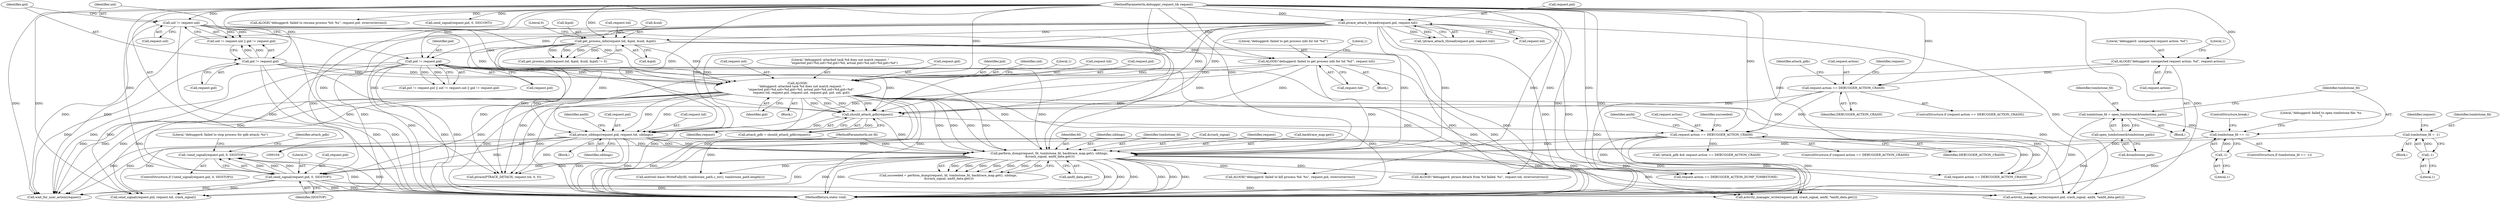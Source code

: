 digraph "0_Android_d7603583f90c2bc6074a4ee2886bd28082d7c65b_1@API" {
"1000335" [label="(Call,!send_signal(request.pid, 0, SIGSTOP))"];
"1000336" [label="(Call,send_signal(request.pid, 0, SIGSTOP))"];
"1000198" [label="(Call,pid != request.pid)"];
"1000151" [label="(Call,ptrace_attach_thread(request.pid, request.tid))"];
"1000106" [label="(MethodParameterIn,debugger_request_t& request)"];
"1000304" [label="(Call,perform_dump(request, fd, tombstone_fd, backtrace_map.get(), siblings,\n &crash_signal, amfd_data.get()))"];
"1000177" [label="(Call,get_process_info(request.tid, &pid, &uid, &gid))"];
"1000215" [label="(Call,ALOGE(\n        \"debuggerd: attached task %d does not match request: \"\n        \"expected pid=%d,uid=%d,gid=%d, actual pid=%d,uid=%d,gid=%d\",\n        request.tid, request.pid, request.uid, request.gid, pid, uid, gid))"];
"1000189" [label="(Call,ALOGE(\"debuggerd: failed to get process info for tid '%d'\", request.tid))"];
"1000204" [label="(Call,uid != request.uid)"];
"1000209" [label="(Call,gid != request.gid)"];
"1000257" [label="(Call,ptrace_siblings(request.pid, request.tid, siblings))"];
"1000237" [label="(Call,should_attach_gdb(request))"];
"1000166" [label="(Call,request.action == DEBUGGER_ACTION_CRASH)"];
"1000142" [label="(Call,ALOGE(\"debuggerd: unexpected request action: %d\", request.action))"];
"1000277" [label="(Call,request.action == DEBUGGER_ACTION_CRASH)"];
"1000105" [label="(MethodParameterIn,int fd)"];
"1000127" [label="(Call,tombstone_fd == -1)"];
"1000121" [label="(Call,tombstone_fd = open_tombstone(&tombstone_path))"];
"1000123" [label="(Call,open_tombstone(&tombstone_path))"];
"1000129" [label="(Call,-1)"];
"1000110" [label="(Call,tombstone_fd = -1)"];
"1000112" [label="(Call,-1)"];
"1000150" [label="(Call,!ptrace_attach_thread(request.pid, request.tid))"];
"1000116" [label="(Identifier,request)"];
"1000191" [label="(Call,request.tid)"];
"1000257" [label="(Call,ptrace_siblings(request.pid, request.tid, siblings))"];
"1000176" [label="(Call,get_process_info(request.tid, &pid, &uid, &gid) != 0)"];
"1000199" [label="(Identifier,pid)"];
"1000179" [label="(Identifier,request)"];
"1000107" [label="(Block,)"];
"1000229" [label="(Identifier,pid)"];
"1000437" [label="(Call,ALOGE(\"debuggerd: failed to resume process %d: %s\", request.pid, strerror(errno)))"];
"1000165" [label="(ControlStructure,if (request.action == DEBUGGER_ACTION_CRASH))"];
"1000143" [label="(Literal,\"debuggerd: unexpected request action: %d\")"];
"1000281" [label="(Identifier,DEBUGGER_ACTION_CRASH)"];
"1000304" [label="(Call,perform_dump(request, fd, tombstone_fd, backtrace_map.get(), siblings,\n &crash_signal, amfd_data.get()))"];
"1000391" [label="(Call,request.action == DEBUGGER_ACTION_CRASH)"];
"1000312" [label="(Call,amfd_data.get())"];
"1000230" [label="(Identifier,uid)"];
"1000278" [label="(Call,request.action)"];
"1000344" [label="(Literal,\"debuggerd: failed to stop process for gdb attach: %s\")"];
"1000327" [label="(Call,android::base::WriteFully(fd, tombstone_path.c_str(), tombstone_path.length()))"];
"1000183" [label="(Call,&uid)"];
"1000118" [label="(Block,)"];
"1000306" [label="(Identifier,fd)"];
"1000123" [label="(Call,open_tombstone(&tombstone_path))"];
"1000185" [label="(Call,&gid)"];
"1000166" [label="(Call,request.action == DEBUGGER_ACTION_CRASH)"];
"1000430" [label="(Call,send_signal(request.pid, 0, SIGCONT))"];
"1000340" [label="(Literal,0)"];
"1000373" [label="(Call,ALOGE(\"debuggerd: ptrace detach from %d failed: %s\", request.tid, strerror(errno)))"];
"1000288" [label="(Identifier,succeeded)"];
"1000261" [label="(Call,request.tid)"];
"1000142" [label="(Call,ALOGE(\"debuggerd: unexpected request action: %d\", request.action))"];
"1000127" [label="(Call,tombstone_fd == -1)"];
"1000177" [label="(Call,get_process_info(request.tid, &pid, &uid, &gid))"];
"1000277" [label="(Call,request.action == DEBUGGER_ACTION_CRASH)"];
"1000203" [label="(Call,uid != request.uid || gid != request.gid)"];
"1000211" [label="(Call,request.gid)"];
"1000148" [label="(Literal,1)"];
"1000170" [label="(Identifier,DEBUGGER_ACTION_CRASH)"];
"1000236" [label="(Identifier,attach_gdb)"];
"1000418" [label="(Call,wait_for_user_action(request))"];
"1000309" [label="(Identifier,siblings)"];
"1000364" [label="(Call,ptrace(PTRACE_DETACH, request.tid, 0, 0))"];
"1000205" [label="(Identifier,uid)"];
"1000167" [label="(Call,request.action)"];
"1000307" [label="(Identifier,tombstone_fd)"];
"1000190" [label="(Literal,\"debuggerd: failed to get process info for tid '%d'\")"];
"1000233" [label="(Literal,1)"];
"1000399" [label="(Call,send_signal(request.pid, request.tid, crash_signal))"];
"1000284" [label="(Identifier,amfd)"];
"1000151" [label="(Call,ptrace_attach_thread(request.pid, request.tid))"];
"1000126" [label="(ControlStructure,if (tombstone_fd == -1))"];
"1000235" [label="(Call,attach_gdb = should_attach_gdb(request))"];
"1000237" [label="(Call,should_attach_gdb(request))"];
"1000231" [label="(Identifier,gid)"];
"1000217" [label="(Call,request.tid)"];
"1000354" [label="(Call,activity_manager_write(request.pid, crash_signal, amfd, *amfd_data.get()))"];
"1000268" [label="(Identifier,amfd)"];
"1000138" [label="(ControlStructure,break;)"];
"1000129" [label="(Call,-1)"];
"1000128" [label="(Identifier,tombstone_fd)"];
"1000352" [label="(Identifier,attach_gdb)"];
"1000302" [label="(Call,succeeded = perform_dump(request, fd, tombstone_fd, backtrace_map.get(), siblings,\n &crash_signal, amfd_data.get()))"];
"1000111" [label="(Identifier,tombstone_fd)"];
"1000187" [label="(Literal,0)"];
"1000215" [label="(Call,ALOGE(\n        \"debuggerd: attached task %d does not match request: \"\n        \"expected pid=%d,uid=%d,gid=%d, actual pid=%d,uid=%d,gid=%d\",\n        request.tid, request.pid, request.uid, request.gid, pid, uid, gid))"];
"1000317" [label="(Call,request.action == DEBUGGER_ACTION_DUMP_TOMBSTONE)"];
"1000122" [label="(Identifier,tombstone_fd)"];
"1000130" [label="(Literal,1)"];
"1000189" [label="(Call,ALOGE(\"debuggerd: failed to get process info for tid '%d'\", request.tid))"];
"1000209" [label="(Call,gid != request.gid)"];
"1000256" [label="(Block,)"];
"1000450" [label="(MethodReturn,static void)"];
"1000188" [label="(Block,)"];
"1000200" [label="(Call,request.pid)"];
"1000181" [label="(Call,&pid)"];
"1000264" [label="(Identifier,siblings)"];
"1000206" [label="(Call,request.uid)"];
"1000121" [label="(Call,tombstone_fd = open_tombstone(&tombstone_path))"];
"1000310" [label="(Call,&crash_signal)"];
"1000110" [label="(Call,tombstone_fd = -1)"];
"1000195" [label="(Literal,1)"];
"1000112" [label="(Call,-1)"];
"1000220" [label="(Call,request.pid)"];
"1000223" [label="(Call,request.uid)"];
"1000144" [label="(Call,request.action)"];
"1000388" [label="(Call,!attach_gdb && request.action == DEBUGGER_ACTION_CRASH)"];
"1000124" [label="(Call,&tombstone_path)"];
"1000198" [label="(Call,pid != request.pid)"];
"1000197" [label="(Call,pid != request.pid || uid != request.uid || gid != request.gid)"];
"1000155" [label="(Call,request.tid)"];
"1000204" [label="(Call,uid != request.uid)"];
"1000214" [label="(Block,)"];
"1000216" [label="(Literal,\"debuggerd: attached task %d does not match request: \"\n        \"expected pid=%d,uid=%d,gid=%d, actual pid=%d,uid=%d,gid=%d\")"];
"1000334" [label="(ControlStructure,if (!send_signal(request.pid, 0, SIGSTOP)))"];
"1000210" [label="(Identifier,gid)"];
"1000258" [label="(Call,request.pid)"];
"1000133" [label="(Literal,\"debuggerd: failed to open tombstone file: %s\n\")"];
"1000305" [label="(Identifier,request)"];
"1000178" [label="(Call,request.tid)"];
"1000341" [label="(Identifier,SIGSTOP)"];
"1000113" [label="(Literal,1)"];
"1000238" [label="(Identifier,request)"];
"1000408" [label="(Call,ALOGE(\"debuggerd: failed to kill process %d: %s\", request.pid, strerror(errno)))"];
"1000335" [label="(Call,!send_signal(request.pid, 0, SIGSTOP))"];
"1000337" [label="(Call,request.pid)"];
"1000308" [label="(Call,backtrace_map.get())"];
"1000105" [label="(MethodParameterIn,int fd)"];
"1000152" [label="(Call,request.pid)"];
"1000336" [label="(Call,send_signal(request.pid, 0, SIGSTOP))"];
"1000106" [label="(MethodParameterIn,debugger_request_t& request)"];
"1000276" [label="(ControlStructure,if (request.action == DEBUGGER_ACTION_CRASH))"];
"1000226" [label="(Call,request.gid)"];
"1000420" [label="(Call,activity_manager_write(request.pid, crash_signal, amfd, *amfd_data.get()))"];
"1000335" -> "1000334"  [label="AST: "];
"1000335" -> "1000336"  [label="CFG: "];
"1000336" -> "1000335"  [label="AST: "];
"1000344" -> "1000335"  [label="CFG: "];
"1000352" -> "1000335"  [label="CFG: "];
"1000335" -> "1000450"  [label="DDG: "];
"1000335" -> "1000450"  [label="DDG: "];
"1000336" -> "1000335"  [label="DDG: "];
"1000336" -> "1000335"  [label="DDG: "];
"1000336" -> "1000335"  [label="DDG: "];
"1000336" -> "1000341"  [label="CFG: "];
"1000337" -> "1000336"  [label="AST: "];
"1000340" -> "1000336"  [label="AST: "];
"1000341" -> "1000336"  [label="AST: "];
"1000336" -> "1000450"  [label="DDG: "];
"1000336" -> "1000450"  [label="DDG: "];
"1000198" -> "1000336"  [label="DDG: "];
"1000304" -> "1000336"  [label="DDG: "];
"1000151" -> "1000336"  [label="DDG: "];
"1000257" -> "1000336"  [label="DDG: "];
"1000215" -> "1000336"  [label="DDG: "];
"1000106" -> "1000336"  [label="DDG: "];
"1000336" -> "1000354"  [label="DDG: "];
"1000336" -> "1000399"  [label="DDG: "];
"1000336" -> "1000418"  [label="DDG: "];
"1000336" -> "1000420"  [label="DDG: "];
"1000198" -> "1000197"  [label="AST: "];
"1000198" -> "1000200"  [label="CFG: "];
"1000199" -> "1000198"  [label="AST: "];
"1000200" -> "1000198"  [label="AST: "];
"1000205" -> "1000198"  [label="CFG: "];
"1000197" -> "1000198"  [label="CFG: "];
"1000198" -> "1000450"  [label="DDG: "];
"1000198" -> "1000450"  [label="DDG: "];
"1000198" -> "1000197"  [label="DDG: "];
"1000198" -> "1000197"  [label="DDG: "];
"1000151" -> "1000198"  [label="DDG: "];
"1000106" -> "1000198"  [label="DDG: "];
"1000198" -> "1000215"  [label="DDG: "];
"1000198" -> "1000215"  [label="DDG: "];
"1000198" -> "1000237"  [label="DDG: "];
"1000198" -> "1000257"  [label="DDG: "];
"1000198" -> "1000304"  [label="DDG: "];
"1000198" -> "1000354"  [label="DDG: "];
"1000198" -> "1000399"  [label="DDG: "];
"1000198" -> "1000418"  [label="DDG: "];
"1000198" -> "1000420"  [label="DDG: "];
"1000151" -> "1000150"  [label="AST: "];
"1000151" -> "1000155"  [label="CFG: "];
"1000152" -> "1000151"  [label="AST: "];
"1000155" -> "1000151"  [label="AST: "];
"1000150" -> "1000151"  [label="CFG: "];
"1000151" -> "1000450"  [label="DDG: "];
"1000151" -> "1000150"  [label="DDG: "];
"1000151" -> "1000150"  [label="DDG: "];
"1000106" -> "1000151"  [label="DDG: "];
"1000151" -> "1000177"  [label="DDG: "];
"1000151" -> "1000237"  [label="DDG: "];
"1000151" -> "1000237"  [label="DDG: "];
"1000151" -> "1000257"  [label="DDG: "];
"1000151" -> "1000257"  [label="DDG: "];
"1000151" -> "1000304"  [label="DDG: "];
"1000151" -> "1000304"  [label="DDG: "];
"1000151" -> "1000354"  [label="DDG: "];
"1000151" -> "1000364"  [label="DDG: "];
"1000151" -> "1000399"  [label="DDG: "];
"1000151" -> "1000418"  [label="DDG: "];
"1000151" -> "1000420"  [label="DDG: "];
"1000106" -> "1000104"  [label="AST: "];
"1000106" -> "1000450"  [label="DDG: "];
"1000106" -> "1000142"  [label="DDG: "];
"1000106" -> "1000166"  [label="DDG: "];
"1000106" -> "1000177"  [label="DDG: "];
"1000106" -> "1000189"  [label="DDG: "];
"1000106" -> "1000204"  [label="DDG: "];
"1000106" -> "1000209"  [label="DDG: "];
"1000106" -> "1000215"  [label="DDG: "];
"1000106" -> "1000237"  [label="DDG: "];
"1000106" -> "1000257"  [label="DDG: "];
"1000106" -> "1000277"  [label="DDG: "];
"1000106" -> "1000304"  [label="DDG: "];
"1000106" -> "1000317"  [label="DDG: "];
"1000106" -> "1000354"  [label="DDG: "];
"1000106" -> "1000364"  [label="DDG: "];
"1000106" -> "1000373"  [label="DDG: "];
"1000106" -> "1000391"  [label="DDG: "];
"1000106" -> "1000399"  [label="DDG: "];
"1000106" -> "1000408"  [label="DDG: "];
"1000106" -> "1000418"  [label="DDG: "];
"1000106" -> "1000420"  [label="DDG: "];
"1000106" -> "1000430"  [label="DDG: "];
"1000106" -> "1000437"  [label="DDG: "];
"1000304" -> "1000302"  [label="AST: "];
"1000304" -> "1000312"  [label="CFG: "];
"1000305" -> "1000304"  [label="AST: "];
"1000306" -> "1000304"  [label="AST: "];
"1000307" -> "1000304"  [label="AST: "];
"1000308" -> "1000304"  [label="AST: "];
"1000309" -> "1000304"  [label="AST: "];
"1000310" -> "1000304"  [label="AST: "];
"1000312" -> "1000304"  [label="AST: "];
"1000302" -> "1000304"  [label="CFG: "];
"1000304" -> "1000450"  [label="DDG: "];
"1000304" -> "1000450"  [label="DDG: "];
"1000304" -> "1000450"  [label="DDG: "];
"1000304" -> "1000450"  [label="DDG: "];
"1000304" -> "1000450"  [label="DDG: "];
"1000304" -> "1000450"  [label="DDG: "];
"1000304" -> "1000450"  [label="DDG: "];
"1000304" -> "1000302"  [label="DDG: "];
"1000304" -> "1000302"  [label="DDG: "];
"1000304" -> "1000302"  [label="DDG: "];
"1000304" -> "1000302"  [label="DDG: "];
"1000304" -> "1000302"  [label="DDG: "];
"1000304" -> "1000302"  [label="DDG: "];
"1000304" -> "1000302"  [label="DDG: "];
"1000177" -> "1000304"  [label="DDG: "];
"1000215" -> "1000304"  [label="DDG: "];
"1000215" -> "1000304"  [label="DDG: "];
"1000215" -> "1000304"  [label="DDG: "];
"1000215" -> "1000304"  [label="DDG: "];
"1000204" -> "1000304"  [label="DDG: "];
"1000189" -> "1000304"  [label="DDG: "];
"1000257" -> "1000304"  [label="DDG: "];
"1000257" -> "1000304"  [label="DDG: "];
"1000257" -> "1000304"  [label="DDG: "];
"1000277" -> "1000304"  [label="DDG: "];
"1000209" -> "1000304"  [label="DDG: "];
"1000237" -> "1000304"  [label="DDG: "];
"1000105" -> "1000304"  [label="DDG: "];
"1000127" -> "1000304"  [label="DDG: "];
"1000110" -> "1000304"  [label="DDG: "];
"1000304" -> "1000317"  [label="DDG: "];
"1000304" -> "1000327"  [label="DDG: "];
"1000304" -> "1000354"  [label="DDG: "];
"1000304" -> "1000364"  [label="DDG: "];
"1000304" -> "1000373"  [label="DDG: "];
"1000304" -> "1000391"  [label="DDG: "];
"1000304" -> "1000399"  [label="DDG: "];
"1000304" -> "1000408"  [label="DDG: "];
"1000304" -> "1000418"  [label="DDG: "];
"1000177" -> "1000176"  [label="AST: "];
"1000177" -> "1000185"  [label="CFG: "];
"1000178" -> "1000177"  [label="AST: "];
"1000181" -> "1000177"  [label="AST: "];
"1000183" -> "1000177"  [label="AST: "];
"1000185" -> "1000177"  [label="AST: "];
"1000187" -> "1000177"  [label="CFG: "];
"1000177" -> "1000450"  [label="DDG: "];
"1000177" -> "1000450"  [label="DDG: "];
"1000177" -> "1000450"  [label="DDG: "];
"1000177" -> "1000176"  [label="DDG: "];
"1000177" -> "1000176"  [label="DDG: "];
"1000177" -> "1000176"  [label="DDG: "];
"1000177" -> "1000176"  [label="DDG: "];
"1000177" -> "1000189"  [label="DDG: "];
"1000177" -> "1000215"  [label="DDG: "];
"1000177" -> "1000237"  [label="DDG: "];
"1000177" -> "1000257"  [label="DDG: "];
"1000177" -> "1000364"  [label="DDG: "];
"1000215" -> "1000214"  [label="AST: "];
"1000215" -> "1000231"  [label="CFG: "];
"1000216" -> "1000215"  [label="AST: "];
"1000217" -> "1000215"  [label="AST: "];
"1000220" -> "1000215"  [label="AST: "];
"1000223" -> "1000215"  [label="AST: "];
"1000226" -> "1000215"  [label="AST: "];
"1000229" -> "1000215"  [label="AST: "];
"1000230" -> "1000215"  [label="AST: "];
"1000231" -> "1000215"  [label="AST: "];
"1000233" -> "1000215"  [label="CFG: "];
"1000215" -> "1000450"  [label="DDG: "];
"1000215" -> "1000450"  [label="DDG: "];
"1000215" -> "1000450"  [label="DDG: "];
"1000215" -> "1000450"  [label="DDG: "];
"1000215" -> "1000450"  [label="DDG: "];
"1000215" -> "1000450"  [label="DDG: "];
"1000215" -> "1000450"  [label="DDG: "];
"1000189" -> "1000215"  [label="DDG: "];
"1000204" -> "1000215"  [label="DDG: "];
"1000204" -> "1000215"  [label="DDG: "];
"1000209" -> "1000215"  [label="DDG: "];
"1000209" -> "1000215"  [label="DDG: "];
"1000215" -> "1000237"  [label="DDG: "];
"1000215" -> "1000237"  [label="DDG: "];
"1000215" -> "1000237"  [label="DDG: "];
"1000215" -> "1000237"  [label="DDG: "];
"1000215" -> "1000257"  [label="DDG: "];
"1000215" -> "1000257"  [label="DDG: "];
"1000215" -> "1000354"  [label="DDG: "];
"1000215" -> "1000364"  [label="DDG: "];
"1000215" -> "1000399"  [label="DDG: "];
"1000215" -> "1000418"  [label="DDG: "];
"1000215" -> "1000418"  [label="DDG: "];
"1000215" -> "1000418"  [label="DDG: "];
"1000215" -> "1000420"  [label="DDG: "];
"1000189" -> "1000188"  [label="AST: "];
"1000189" -> "1000191"  [label="CFG: "];
"1000190" -> "1000189"  [label="AST: "];
"1000191" -> "1000189"  [label="AST: "];
"1000195" -> "1000189"  [label="CFG: "];
"1000189" -> "1000450"  [label="DDG: "];
"1000189" -> "1000237"  [label="DDG: "];
"1000189" -> "1000257"  [label="DDG: "];
"1000189" -> "1000364"  [label="DDG: "];
"1000204" -> "1000203"  [label="AST: "];
"1000204" -> "1000206"  [label="CFG: "];
"1000205" -> "1000204"  [label="AST: "];
"1000206" -> "1000204"  [label="AST: "];
"1000210" -> "1000204"  [label="CFG: "];
"1000203" -> "1000204"  [label="CFG: "];
"1000204" -> "1000450"  [label="DDG: "];
"1000204" -> "1000450"  [label="DDG: "];
"1000204" -> "1000203"  [label="DDG: "];
"1000204" -> "1000203"  [label="DDG: "];
"1000204" -> "1000237"  [label="DDG: "];
"1000204" -> "1000418"  [label="DDG: "];
"1000209" -> "1000203"  [label="AST: "];
"1000209" -> "1000211"  [label="CFG: "];
"1000210" -> "1000209"  [label="AST: "];
"1000211" -> "1000209"  [label="AST: "];
"1000203" -> "1000209"  [label="CFG: "];
"1000209" -> "1000450"  [label="DDG: "];
"1000209" -> "1000450"  [label="DDG: "];
"1000209" -> "1000203"  [label="DDG: "];
"1000209" -> "1000203"  [label="DDG: "];
"1000209" -> "1000237"  [label="DDG: "];
"1000209" -> "1000418"  [label="DDG: "];
"1000257" -> "1000256"  [label="AST: "];
"1000257" -> "1000264"  [label="CFG: "];
"1000258" -> "1000257"  [label="AST: "];
"1000261" -> "1000257"  [label="AST: "];
"1000264" -> "1000257"  [label="AST: "];
"1000268" -> "1000257"  [label="CFG: "];
"1000257" -> "1000450"  [label="DDG: "];
"1000257" -> "1000450"  [label="DDG: "];
"1000237" -> "1000257"  [label="DDG: "];
"1000257" -> "1000354"  [label="DDG: "];
"1000257" -> "1000364"  [label="DDG: "];
"1000257" -> "1000399"  [label="DDG: "];
"1000257" -> "1000418"  [label="DDG: "];
"1000257" -> "1000420"  [label="DDG: "];
"1000237" -> "1000235"  [label="AST: "];
"1000237" -> "1000238"  [label="CFG: "];
"1000238" -> "1000237"  [label="AST: "];
"1000235" -> "1000237"  [label="CFG: "];
"1000237" -> "1000235"  [label="DDG: "];
"1000166" -> "1000237"  [label="DDG: "];
"1000237" -> "1000277"  [label="DDG: "];
"1000166" -> "1000165"  [label="AST: "];
"1000166" -> "1000170"  [label="CFG: "];
"1000167" -> "1000166"  [label="AST: "];
"1000170" -> "1000166"  [label="AST: "];
"1000179" -> "1000166"  [label="CFG: "];
"1000236" -> "1000166"  [label="CFG: "];
"1000142" -> "1000166"  [label="DDG: "];
"1000166" -> "1000277"  [label="DDG: "];
"1000166" -> "1000277"  [label="DDG: "];
"1000142" -> "1000118"  [label="AST: "];
"1000142" -> "1000144"  [label="CFG: "];
"1000143" -> "1000142"  [label="AST: "];
"1000144" -> "1000142"  [label="AST: "];
"1000148" -> "1000142"  [label="CFG: "];
"1000142" -> "1000450"  [label="DDG: "];
"1000277" -> "1000276"  [label="AST: "];
"1000277" -> "1000281"  [label="CFG: "];
"1000278" -> "1000277"  [label="AST: "];
"1000281" -> "1000277"  [label="AST: "];
"1000284" -> "1000277"  [label="CFG: "];
"1000288" -> "1000277"  [label="CFG: "];
"1000277" -> "1000450"  [label="DDG: "];
"1000277" -> "1000450"  [label="DDG: "];
"1000277" -> "1000317"  [label="DDG: "];
"1000277" -> "1000388"  [label="DDG: "];
"1000277" -> "1000391"  [label="DDG: "];
"1000277" -> "1000391"  [label="DDG: "];
"1000277" -> "1000418"  [label="DDG: "];
"1000105" -> "1000104"  [label="AST: "];
"1000105" -> "1000450"  [label="DDG: "];
"1000105" -> "1000327"  [label="DDG: "];
"1000127" -> "1000126"  [label="AST: "];
"1000127" -> "1000129"  [label="CFG: "];
"1000128" -> "1000127"  [label="AST: "];
"1000129" -> "1000127"  [label="AST: "];
"1000133" -> "1000127"  [label="CFG: "];
"1000138" -> "1000127"  [label="CFG: "];
"1000127" -> "1000450"  [label="DDG: "];
"1000121" -> "1000127"  [label="DDG: "];
"1000129" -> "1000127"  [label="DDG: "];
"1000121" -> "1000118"  [label="AST: "];
"1000121" -> "1000123"  [label="CFG: "];
"1000122" -> "1000121"  [label="AST: "];
"1000123" -> "1000121"  [label="AST: "];
"1000128" -> "1000121"  [label="CFG: "];
"1000121" -> "1000450"  [label="DDG: "];
"1000123" -> "1000121"  [label="DDG: "];
"1000123" -> "1000124"  [label="CFG: "];
"1000124" -> "1000123"  [label="AST: "];
"1000123" -> "1000450"  [label="DDG: "];
"1000129" -> "1000130"  [label="CFG: "];
"1000130" -> "1000129"  [label="AST: "];
"1000110" -> "1000107"  [label="AST: "];
"1000110" -> "1000112"  [label="CFG: "];
"1000111" -> "1000110"  [label="AST: "];
"1000112" -> "1000110"  [label="AST: "];
"1000116" -> "1000110"  [label="CFG: "];
"1000112" -> "1000110"  [label="DDG: "];
"1000112" -> "1000113"  [label="CFG: "];
"1000113" -> "1000112"  [label="AST: "];
}
